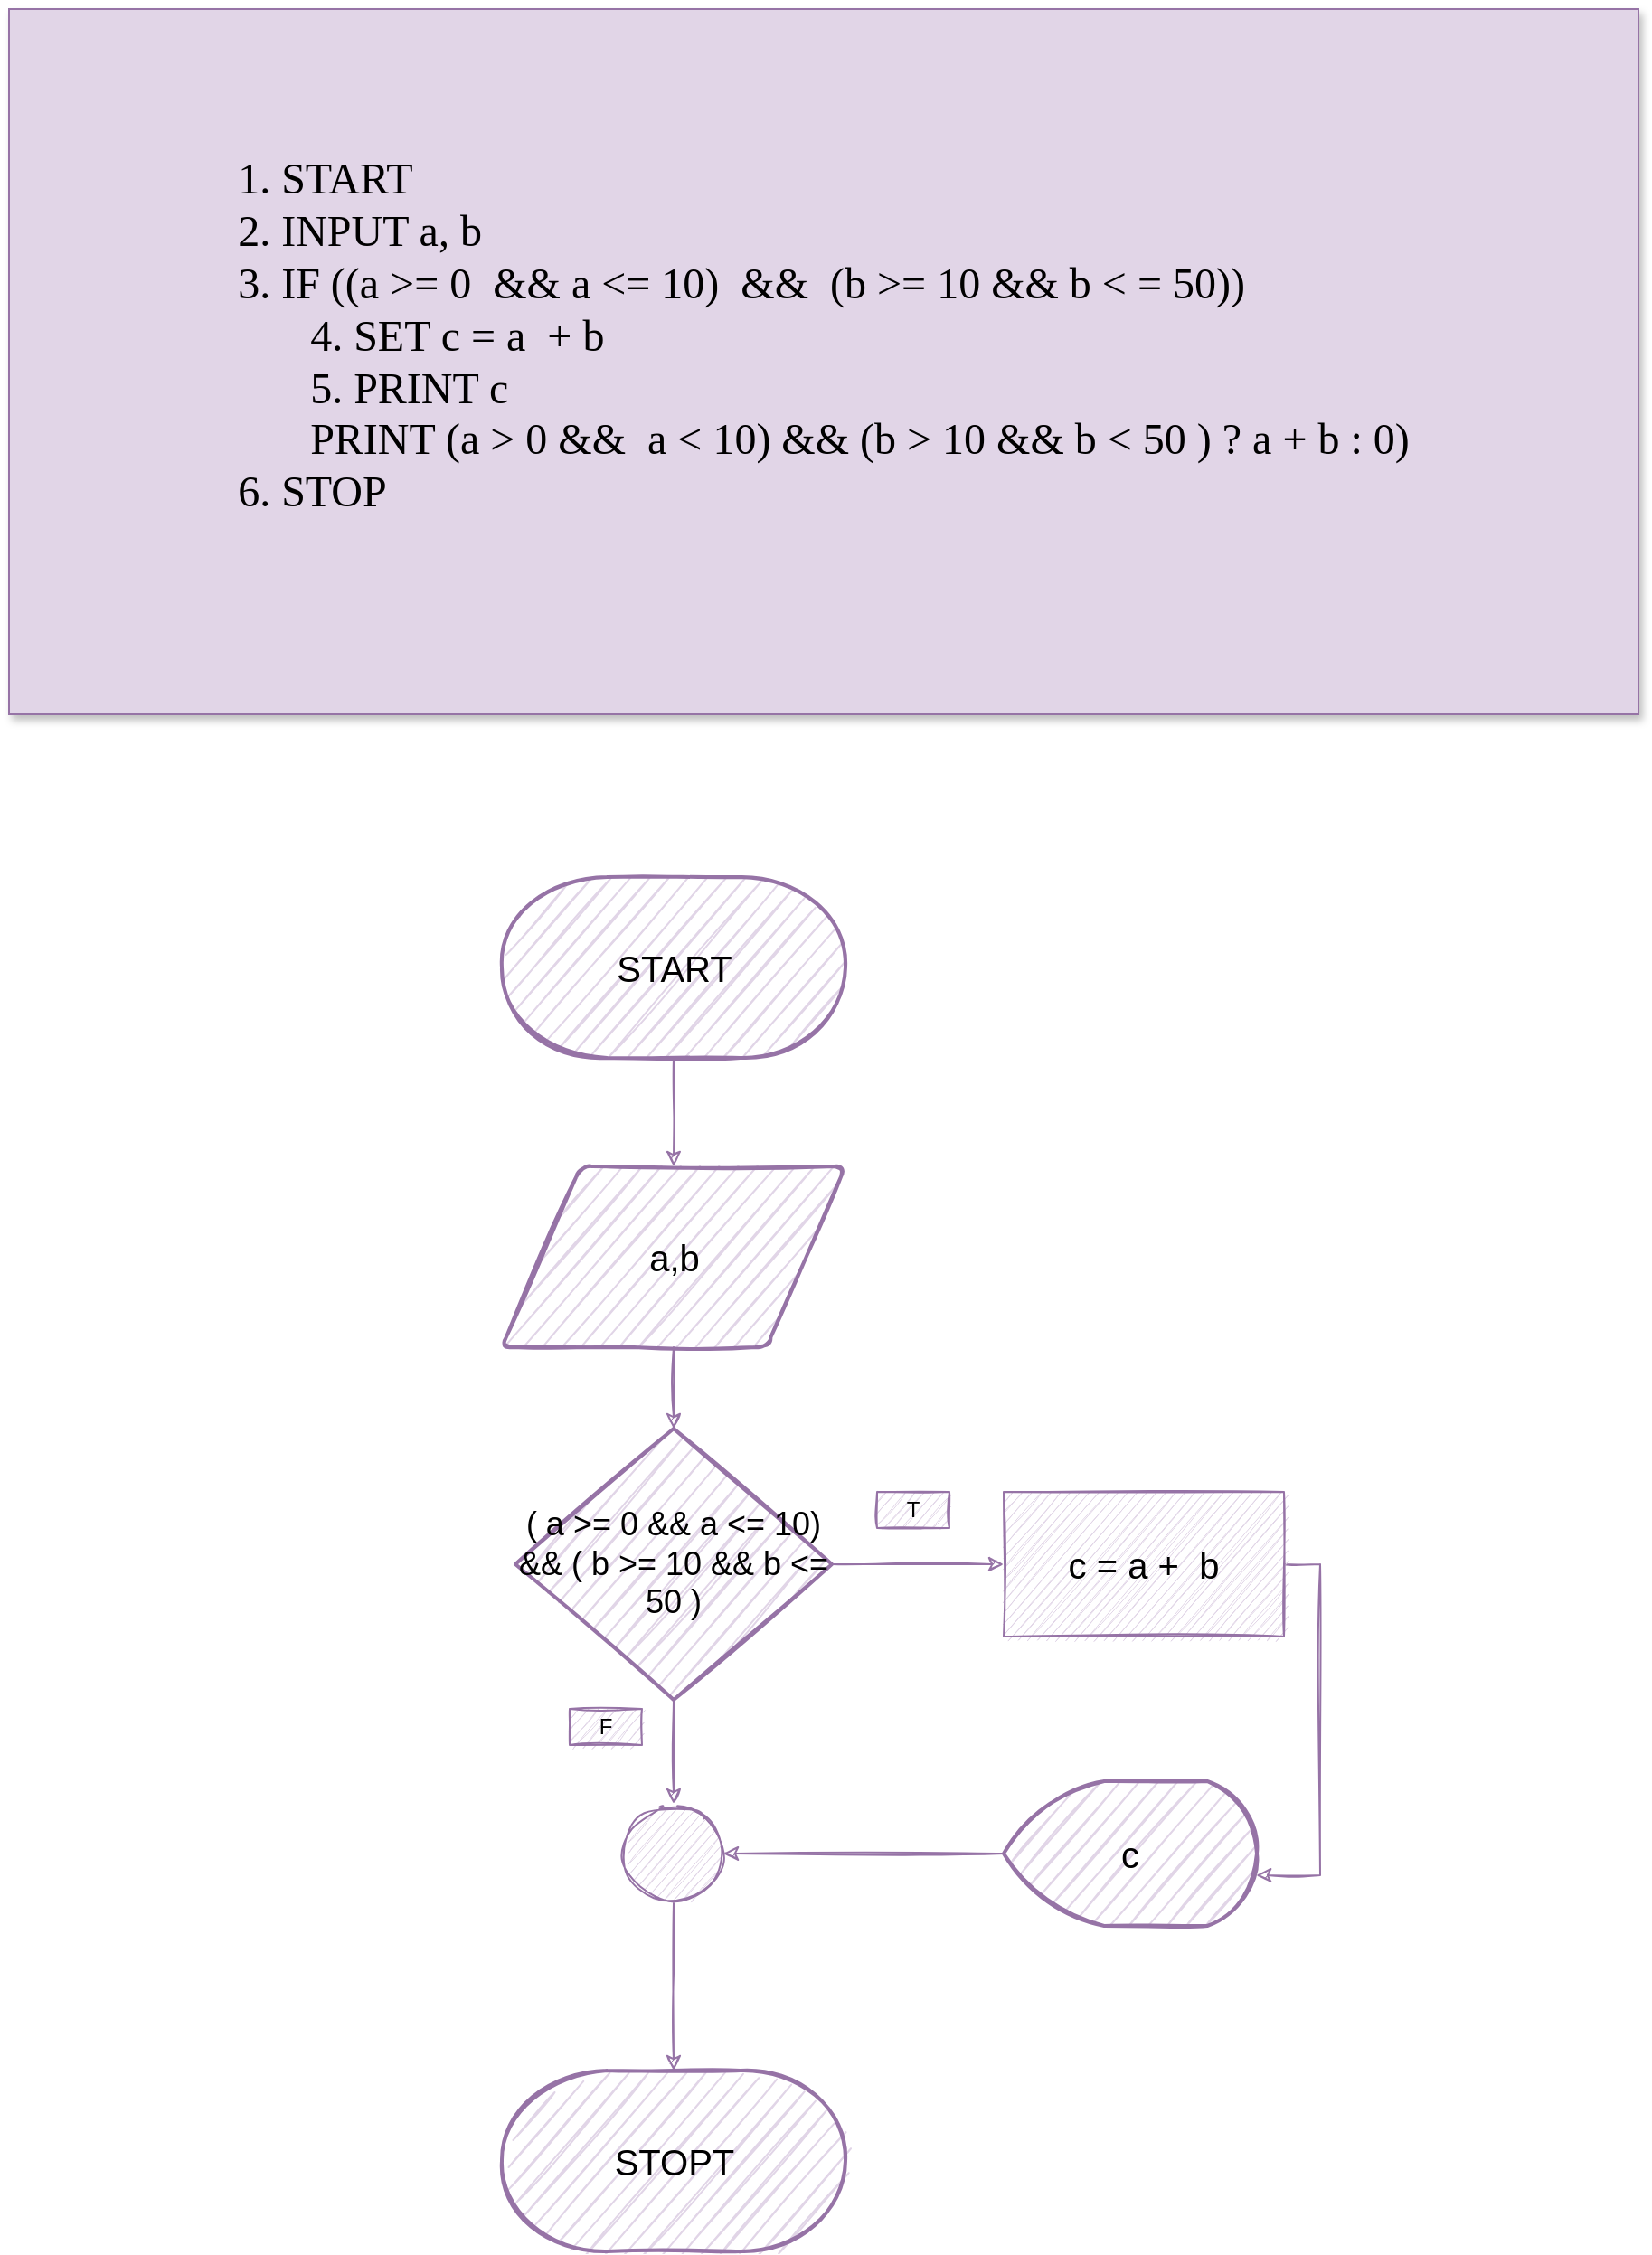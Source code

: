 <mxfile version="13.6.2" type="github">
  <diagram id="pGx5AdT3UYkQI-FQj58n" name="Page-1">
    <mxGraphModel dx="1865" dy="1701" grid="1" gridSize="10" guides="1" tooltips="1" connect="1" arrows="1" fold="1" page="1" pageScale="1" pageWidth="827" pageHeight="1169" math="0" shadow="0">
      <root>
        <mxCell id="0" />
        <mxCell id="1" parent="0" />
        <mxCell id="hgjF582KHL1LKC2YwlZ6-16" style="edgeStyle=orthogonalEdgeStyle;rounded=0;orthogonalLoop=1;jettySize=auto;html=1;exitX=0.5;exitY=1;exitDx=0;exitDy=0;exitPerimeter=0;entryX=0.5;entryY=0;entryDx=0;entryDy=0;fillColor=#e1d5e7;strokeColor=#9673a6;sketch=1;shadow=0;" edge="1" parent="1" source="hgjF582KHL1LKC2YwlZ6-2" target="hgjF582KHL1LKC2YwlZ6-5">
          <mxGeometry relative="1" as="geometry" />
        </mxCell>
        <mxCell id="hgjF582KHL1LKC2YwlZ6-2" value="&lt;font style=&quot;font-size: 20px&quot;&gt;START&lt;/font&gt;" style="strokeWidth=2;html=1;shape=mxgraph.flowchart.terminator;whiteSpace=wrap;fillColor=#e1d5e7;strokeColor=#9673a6;sketch=1;shadow=0;" vertex="1" parent="1">
          <mxGeometry x="242.5" y="-70" width="190" height="100" as="geometry" />
        </mxCell>
        <mxCell id="hgjF582KHL1LKC2YwlZ6-3" value="&lt;font style=&quot;font-size: 20px&quot;&gt;STOPT&lt;/font&gt;" style="strokeWidth=2;html=1;shape=mxgraph.flowchart.terminator;whiteSpace=wrap;fillColor=#e1d5e7;strokeColor=#9673a6;sketch=1;shadow=0;" vertex="1" parent="1">
          <mxGeometry x="242.5" y="590" width="190" height="100" as="geometry" />
        </mxCell>
        <mxCell id="hgjF582KHL1LKC2YwlZ6-17" style="edgeStyle=orthogonalEdgeStyle;rounded=0;orthogonalLoop=1;jettySize=auto;html=1;exitX=0.5;exitY=1;exitDx=0;exitDy=0;entryX=0.5;entryY=0;entryDx=0;entryDy=0;entryPerimeter=0;fillColor=#e1d5e7;strokeColor=#9673a6;sketch=1;shadow=0;" edge="1" parent="1" source="hgjF582KHL1LKC2YwlZ6-5" target="hgjF582KHL1LKC2YwlZ6-13">
          <mxGeometry relative="1" as="geometry" />
        </mxCell>
        <mxCell id="hgjF582KHL1LKC2YwlZ6-5" value="&lt;font style=&quot;font-size: 20px&quot;&gt;a,b&lt;/font&gt;" style="shape=parallelogram;html=1;strokeWidth=2;perimeter=parallelogramPerimeter;whiteSpace=wrap;rounded=1;arcSize=12;size=0.23;fillColor=#e1d5e7;strokeColor=#9673a6;sketch=1;shadow=0;" vertex="1" parent="1">
          <mxGeometry x="242.5" y="90" width="190" height="100" as="geometry" />
        </mxCell>
        <mxCell id="hgjF582KHL1LKC2YwlZ6-28" style="edgeStyle=orthogonalEdgeStyle;rounded=0;sketch=1;orthogonalLoop=1;jettySize=auto;html=1;exitX=1;exitY=0.5;exitDx=0;exitDy=0;entryX=0.997;entryY=0.65;entryDx=0;entryDy=0;entryPerimeter=0;shadow=0;fillColor=#e1d5e7;strokeColor=#9673a6;" edge="1" parent="1" source="hgjF582KHL1LKC2YwlZ6-12" target="hgjF582KHL1LKC2YwlZ6-25">
          <mxGeometry relative="1" as="geometry" />
        </mxCell>
        <mxCell id="hgjF582KHL1LKC2YwlZ6-12" value="&lt;font style=&quot;font-size: 20px&quot;&gt;c = a +&amp;nbsp; b&lt;/font&gt;" style="rounded=0;whiteSpace=wrap;html=1;fillColor=#e1d5e7;strokeColor=#9673a6;sketch=1;shadow=0;" vertex="1" parent="1">
          <mxGeometry x="520" y="270" width="155" height="80" as="geometry" />
        </mxCell>
        <mxCell id="hgjF582KHL1LKC2YwlZ6-18" style="edgeStyle=orthogonalEdgeStyle;rounded=0;orthogonalLoop=1;jettySize=auto;html=1;exitX=1;exitY=0.5;exitDx=0;exitDy=0;exitPerimeter=0;entryX=0;entryY=0.5;entryDx=0;entryDy=0;fillColor=#e1d5e7;strokeColor=#9673a6;sketch=1;shadow=0;" edge="1" parent="1" source="hgjF582KHL1LKC2YwlZ6-13" target="hgjF582KHL1LKC2YwlZ6-12">
          <mxGeometry relative="1" as="geometry" />
        </mxCell>
        <mxCell id="hgjF582KHL1LKC2YwlZ6-20" style="edgeStyle=orthogonalEdgeStyle;rounded=0;orthogonalLoop=1;jettySize=auto;html=1;exitX=0.5;exitY=1;exitDx=0;exitDy=0;exitPerimeter=0;entryX=0.5;entryY=0;entryDx=0;entryDy=0;fillColor=#e1d5e7;strokeColor=#9673a6;sketch=1;shadow=0;" edge="1" parent="1" source="hgjF582KHL1LKC2YwlZ6-13" target="hgjF582KHL1LKC2YwlZ6-15">
          <mxGeometry relative="1" as="geometry" />
        </mxCell>
        <mxCell id="hgjF582KHL1LKC2YwlZ6-13" value="&lt;font style=&quot;font-size: 18px&quot;&gt;( a &amp;gt;= 0 &amp;amp;&amp;amp; a &amp;lt;= 10) &amp;amp;&amp;amp; ( b &amp;gt;= 10 &amp;amp;&amp;amp; b &amp;lt;= 50 )&lt;/font&gt;" style="strokeWidth=2;html=1;shape=mxgraph.flowchart.decision;whiteSpace=wrap;fillColor=#e1d5e7;strokeColor=#9673a6;sketch=1;shadow=0;" vertex="1" parent="1">
          <mxGeometry x="250" y="235" width="175" height="150" as="geometry" />
        </mxCell>
        <mxCell id="hgjF582KHL1LKC2YwlZ6-22" style="edgeStyle=orthogonalEdgeStyle;rounded=0;orthogonalLoop=1;jettySize=auto;html=1;exitX=0.5;exitY=1;exitDx=0;exitDy=0;entryX=0.5;entryY=0;entryDx=0;entryDy=0;entryPerimeter=0;fillColor=#e1d5e7;strokeColor=#9673a6;sketch=1;shadow=0;" edge="1" parent="1" source="hgjF582KHL1LKC2YwlZ6-15" target="hgjF582KHL1LKC2YwlZ6-3">
          <mxGeometry relative="1" as="geometry" />
        </mxCell>
        <mxCell id="hgjF582KHL1LKC2YwlZ6-15" value="" style="ellipse;whiteSpace=wrap;html=1;aspect=fixed;fillColor=#e1d5e7;strokeColor=#9673a6;sketch=1;shadow=0;" vertex="1" parent="1">
          <mxGeometry x="310" y="442.5" width="55" height="55" as="geometry" />
        </mxCell>
        <mxCell id="hgjF582KHL1LKC2YwlZ6-24" value="&lt;div style=&quot;text-align: left ; font-size: 24px&quot;&gt;&lt;font style=&quot;font-size: 24px&quot; face=&quot;Comic Sans MS&quot;&gt;1. START&lt;/font&gt;&lt;/div&gt;&lt;div style=&quot;text-align: left ; font-size: 24px&quot;&gt;&lt;span&gt;&lt;font style=&quot;font-size: 24px&quot; face=&quot;Comic Sans MS&quot;&gt;2. INPUT a, b&lt;/font&gt;&lt;/span&gt;&lt;/div&gt;&lt;div style=&quot;text-align: left ; font-size: 24px&quot;&gt;&lt;span&gt;&lt;font style=&quot;font-size: 24px&quot; face=&quot;Comic Sans MS&quot;&gt;3. IF ((a &amp;gt;= 0&amp;nbsp; &amp;amp;&amp;amp; a &amp;lt;= 10)&amp;nbsp; &amp;amp;&amp;amp;&amp;nbsp; (b &amp;gt;= 10 &amp;amp;&amp;amp; b &amp;lt; = 50))&amp;nbsp;&lt;/font&gt;&lt;/span&gt;&lt;/div&gt;&lt;blockquote style=&quot;margin: 0px 0px 0px 40px ; border: none ; padding: 0px ; font-size: 24px&quot;&gt;&lt;div style=&quot;text-align: left&quot;&gt;&lt;span&gt;&lt;font style=&quot;font-size: 24px&quot; face=&quot;Comic Sans MS&quot;&gt;4. SET c = a&amp;nbsp; + b&lt;/font&gt;&lt;/span&gt;&lt;/div&gt;&lt;/blockquote&gt;&lt;blockquote style=&quot;margin: 0px 0px 0px 40px ; border: none ; padding: 0px ; font-size: 24px&quot;&gt;&lt;div style=&quot;text-align: left&quot;&gt;&lt;span&gt;&lt;font style=&quot;font-size: 24px&quot; face=&quot;Comic Sans MS&quot;&gt;5. PRINT c&lt;/font&gt;&lt;/span&gt;&lt;/div&gt;&lt;div style=&quot;text-align: left&quot;&gt;&lt;span&gt;&lt;font style=&quot;font-size: 24px&quot; face=&quot;Comic Sans MS&quot;&gt;PRINT (a &amp;gt; 0 &amp;amp;&amp;amp;&amp;nbsp; a &amp;lt; 10) &amp;amp;&amp;amp; (b &amp;gt; 10 &amp;amp;&amp;amp; b &amp;lt; 50 ) ? a + b : 0)&lt;/font&gt;&lt;/span&gt;&lt;/div&gt;&lt;/blockquote&gt;&lt;div style=&quot;text-align: left ; font-size: 24px&quot;&gt;&lt;font style=&quot;font-size: 24px&quot; face=&quot;Comic Sans MS&quot;&gt;6. STOP&lt;/font&gt;&lt;/div&gt;&lt;div style=&quot;text-align: left ; font-size: 24px&quot;&gt;&lt;br&gt;&lt;/div&gt;" style="text;html=1;strokeColor=#9673a6;fillColor=#e1d5e7;align=center;verticalAlign=middle;whiteSpace=wrap;rounded=0;shadow=1;" vertex="1" parent="1">
          <mxGeometry x="-30" y="-550" width="901" height="390" as="geometry" />
        </mxCell>
        <mxCell id="hgjF582KHL1LKC2YwlZ6-29" style="edgeStyle=orthogonalEdgeStyle;rounded=0;sketch=1;orthogonalLoop=1;jettySize=auto;html=1;exitX=0;exitY=0.5;exitDx=0;exitDy=0;exitPerimeter=0;entryX=1;entryY=0.5;entryDx=0;entryDy=0;shadow=0;fillColor=#e1d5e7;strokeColor=#9673a6;" edge="1" parent="1" source="hgjF582KHL1LKC2YwlZ6-25" target="hgjF582KHL1LKC2YwlZ6-15">
          <mxGeometry relative="1" as="geometry" />
        </mxCell>
        <mxCell id="hgjF582KHL1LKC2YwlZ6-25" value="&lt;font style=&quot;font-size: 20px&quot;&gt;c&lt;/font&gt;" style="strokeWidth=2;html=1;shape=mxgraph.flowchart.display;whiteSpace=wrap;shadow=0;fillColor=#e1d5e7;strokeColor=#9673a6;sketch=1;" vertex="1" parent="1">
          <mxGeometry x="520" y="430" width="140" height="80" as="geometry" />
        </mxCell>
        <mxCell id="hgjF582KHL1LKC2YwlZ6-30" value="F" style="text;html=1;strokeColor=#9673a6;fillColor=#e1d5e7;align=center;verticalAlign=middle;whiteSpace=wrap;rounded=0;shadow=0;sketch=1;" vertex="1" parent="1">
          <mxGeometry x="280" y="390" width="40" height="20" as="geometry" />
        </mxCell>
        <mxCell id="hgjF582KHL1LKC2YwlZ6-31" value="T" style="text;html=1;strokeColor=#9673a6;fillColor=#e1d5e7;align=center;verticalAlign=middle;whiteSpace=wrap;rounded=0;shadow=0;sketch=1;" vertex="1" parent="1">
          <mxGeometry x="450" y="270" width="40" height="20" as="geometry" />
        </mxCell>
      </root>
    </mxGraphModel>
  </diagram>
</mxfile>
